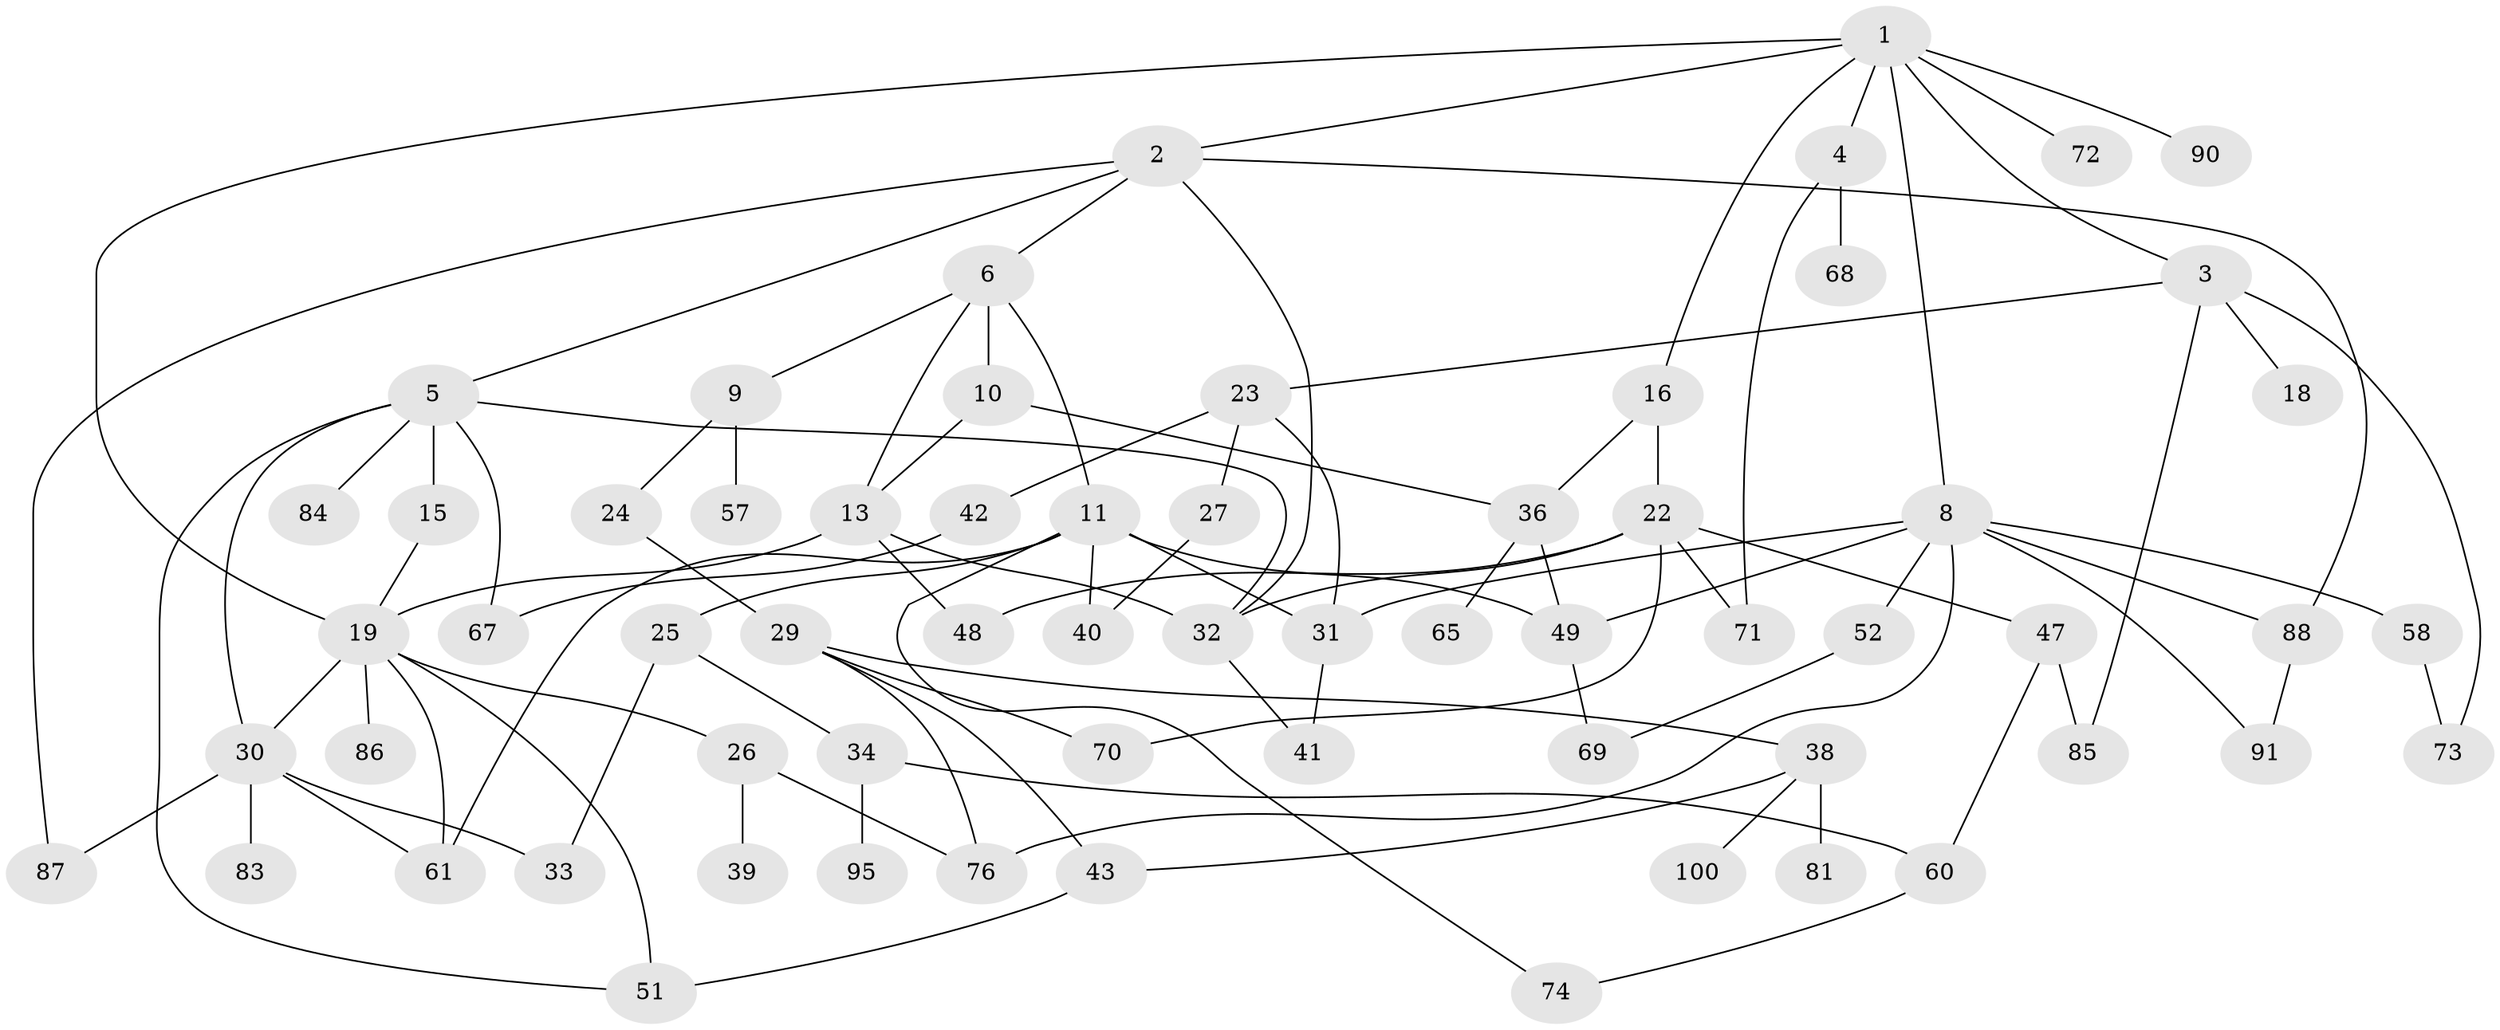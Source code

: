 // original degree distribution, {6: 0.04, 4: 0.12, 5: 0.07, 7: 0.02, 3: 0.21, 2: 0.32, 1: 0.22}
// Generated by graph-tools (version 1.1) at 2025/41/03/06/25 10:41:29]
// undirected, 64 vertices, 97 edges
graph export_dot {
graph [start="1"]
  node [color=gray90,style=filled];
  1 [super="+28"];
  2 [super="+59"];
  3 [super="+12"];
  4 [super="+79"];
  5 [super="+21"];
  6 [super="+7"];
  8 [super="+20"];
  9 [super="+62"];
  10 [super="+37"];
  11 [super="+14"];
  13 [super="+44"];
  15;
  16 [super="+17"];
  18;
  19 [super="+77"];
  22 [super="+46"];
  23 [super="+99"];
  24 [super="+56"];
  25;
  26;
  27;
  29 [super="+35"];
  30 [super="+93"];
  31 [super="+75"];
  32;
  33 [super="+54"];
  34 [super="+89"];
  36 [super="+50"];
  38 [super="+53"];
  39;
  40;
  41;
  42 [super="+45"];
  43 [super="+92"];
  47 [super="+66"];
  48 [super="+80"];
  49 [super="+82"];
  51 [super="+55"];
  52 [super="+63"];
  57 [super="+96"];
  58;
  60 [super="+97"];
  61 [super="+64"];
  65;
  67;
  68;
  69;
  70;
  71;
  72 [super="+94"];
  73;
  74;
  76 [super="+78"];
  81;
  83;
  84;
  85;
  86;
  87;
  88 [super="+98"];
  90;
  91;
  95;
  100;
  1 -- 2;
  1 -- 3;
  1 -- 4;
  1 -- 8;
  1 -- 16;
  1 -- 72;
  1 -- 90;
  1 -- 19;
  2 -- 5;
  2 -- 6;
  2 -- 32;
  2 -- 88;
  2 -- 87;
  3 -- 18;
  3 -- 23;
  3 -- 73;
  3 -- 85;
  4 -- 68;
  4 -- 71;
  5 -- 15;
  5 -- 30;
  5 -- 67;
  5 -- 84;
  5 -- 32;
  5 -- 51;
  6 -- 9;
  6 -- 11;
  6 -- 10;
  6 -- 13;
  8 -- 49;
  8 -- 52;
  8 -- 58;
  8 -- 91;
  8 -- 76;
  8 -- 31;
  8 -- 88;
  9 -- 24;
  9 -- 57;
  10 -- 13;
  10 -- 36;
  11 -- 25;
  11 -- 61;
  11 -- 74;
  11 -- 40;
  11 -- 49;
  11 -- 31;
  13 -- 19;
  13 -- 32;
  13 -- 48;
  15 -- 19;
  16 -- 36;
  16 -- 22;
  19 -- 26;
  19 -- 30 [weight=3];
  19 -- 51;
  19 -- 86;
  19 -- 61;
  22 -- 70;
  22 -- 71;
  22 -- 48;
  22 -- 32;
  22 -- 47;
  23 -- 27;
  23 -- 42;
  23 -- 31;
  24 -- 29;
  25 -- 33;
  25 -- 34;
  26 -- 39;
  26 -- 76;
  27 -- 40;
  29 -- 38;
  29 -- 43;
  29 -- 76;
  29 -- 70;
  30 -- 83;
  30 -- 87;
  30 -- 33;
  30 -- 61;
  31 -- 41;
  32 -- 41;
  34 -- 95;
  34 -- 60;
  36 -- 65;
  36 -- 49;
  38 -- 81;
  38 -- 43;
  38 -- 100;
  42 -- 67;
  43 -- 51;
  47 -- 60;
  47 -- 85;
  49 -- 69;
  52 -- 69;
  58 -- 73;
  60 -- 74;
  88 -- 91;
}
